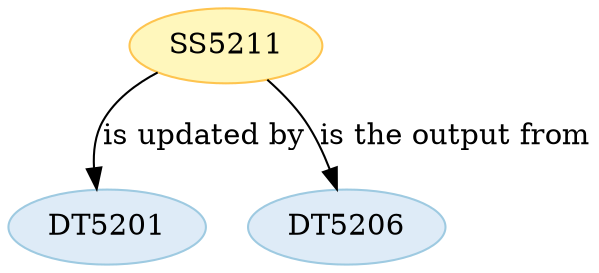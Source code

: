strict digraph {


	"SS5211" [ color="2", colorscheme="ylorbr3", fillcolor="1", style="filled",  weight=0 ];

	"SS5211" -> "DT5201" [ label="is updated by", labeltooltip="DT5201 - is updated by - SS5211",  weight=0 ];

	"SS5211" -> "DT5206" [ label="is the output from", labeltooltip="DT5206 - is the output from - SS5211",  weight=0 ];

	"DT5201" [ color="2", colorscheme="blues3", fillcolor="1", style="filled",  weight=0 ];

	"DT5206" [ color="2", colorscheme="blues3", fillcolor="1", style="filled",  weight=0 ];

}
